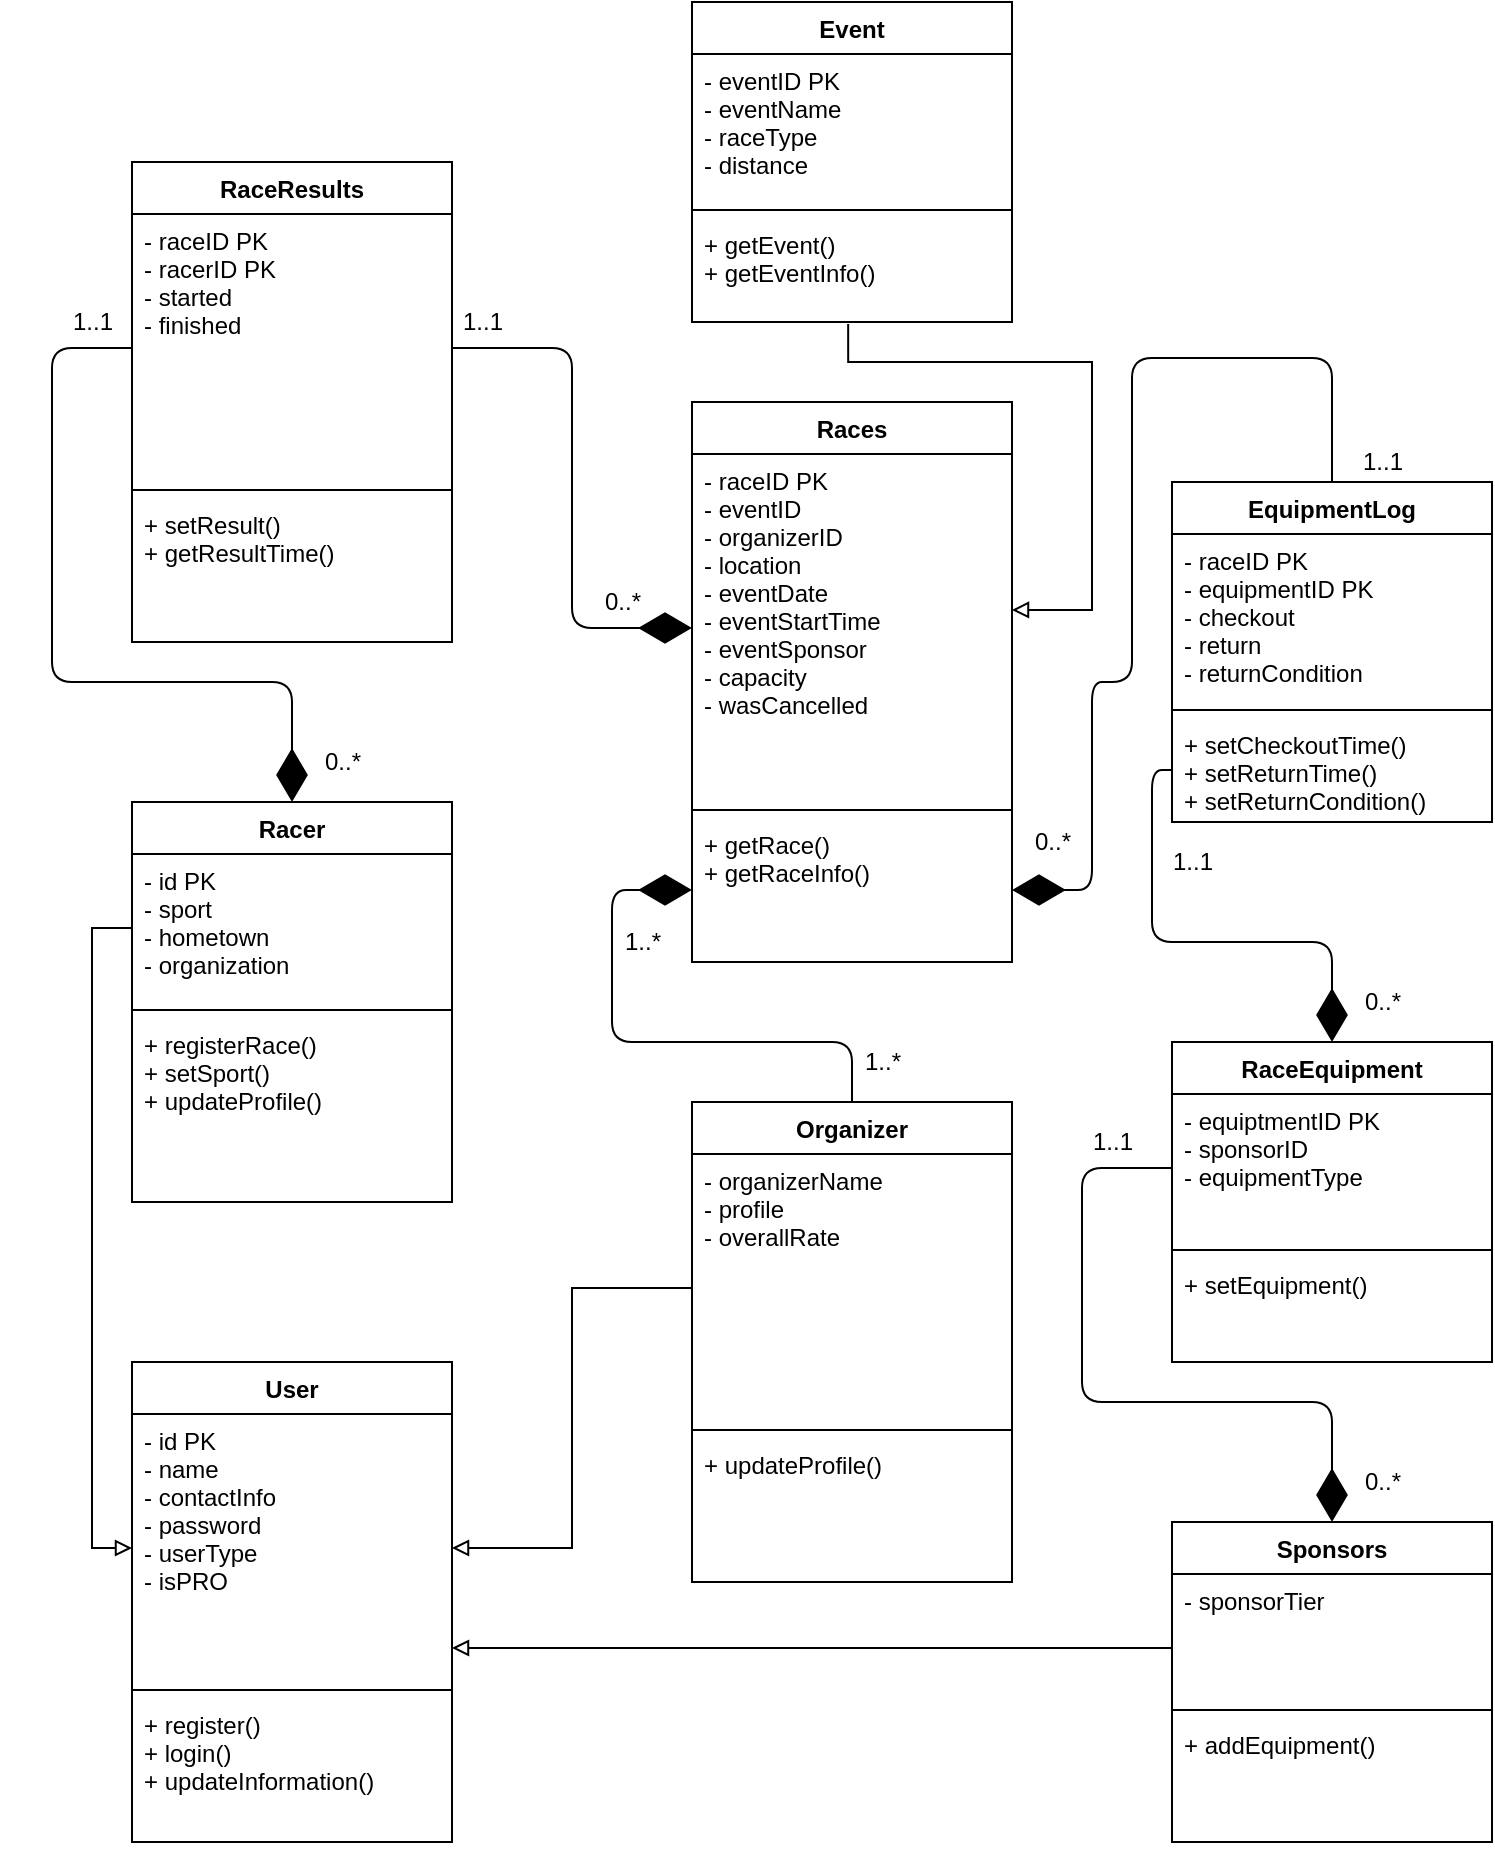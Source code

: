 <mxfile version="14.6.3" type="github">
  <diagram id="riP2jQ445FYhBNn3BrRA" name="Page-1">
    <mxGraphModel dx="1422" dy="882" grid="1" gridSize="10" guides="1" tooltips="1" connect="1" arrows="1" fold="1" page="1" pageScale="1" pageWidth="850" pageHeight="1100" math="0" shadow="0">
      <root>
        <mxCell id="0" />
        <mxCell id="1" parent="0" />
        <mxCell id="O3PNTl9uKQdWFFmynqRc-1" value="Racer" style="swimlane;fontStyle=1;align=center;verticalAlign=top;childLayout=stackLayout;horizontal=1;startSize=26;horizontalStack=0;resizeParent=1;resizeParentMax=0;resizeLast=0;collapsible=1;marginBottom=0;" parent="1" vertex="1">
          <mxGeometry x="80" y="480" width="160" height="200" as="geometry" />
        </mxCell>
        <mxCell id="O3PNTl9uKQdWFFmynqRc-2" value="- id PK&#xa;- sport&#xa;- hometown&#xa;- organization" style="text;strokeColor=none;fillColor=none;align=left;verticalAlign=top;spacingLeft=4;spacingRight=4;overflow=hidden;rotatable=0;points=[[0,0.5],[1,0.5]];portConstraint=eastwest;" parent="O3PNTl9uKQdWFFmynqRc-1" vertex="1">
          <mxGeometry y="26" width="160" height="74" as="geometry" />
        </mxCell>
        <mxCell id="O3PNTl9uKQdWFFmynqRc-3" value="" style="line;strokeWidth=1;fillColor=none;align=left;verticalAlign=middle;spacingTop=-1;spacingLeft=3;spacingRight=3;rotatable=0;labelPosition=right;points=[];portConstraint=eastwest;" parent="O3PNTl9uKQdWFFmynqRc-1" vertex="1">
          <mxGeometry y="100" width="160" height="8" as="geometry" />
        </mxCell>
        <mxCell id="O3PNTl9uKQdWFFmynqRc-4" value="+ registerRace()&#xa;+ setSport()&#xa;+ updateProfile()" style="text;strokeColor=none;fillColor=none;align=left;verticalAlign=top;spacingLeft=4;spacingRight=4;overflow=hidden;rotatable=0;points=[[0,0.5],[1,0.5]];portConstraint=eastwest;" parent="O3PNTl9uKQdWFFmynqRc-1" vertex="1">
          <mxGeometry y="108" width="160" height="92" as="geometry" />
        </mxCell>
        <mxCell id="O3PNTl9uKQdWFFmynqRc-5" value="Organizer" style="swimlane;fontStyle=1;align=center;verticalAlign=top;childLayout=stackLayout;horizontal=1;startSize=26;horizontalStack=0;resizeParent=1;resizeParentMax=0;resizeLast=0;collapsible=1;marginBottom=0;" parent="1" vertex="1">
          <mxGeometry x="360" y="630" width="160" height="240" as="geometry" />
        </mxCell>
        <mxCell id="O3PNTl9uKQdWFFmynqRc-6" value="- organizerName&#xa;- profile&#xa;- overallRate" style="text;strokeColor=none;fillColor=none;align=left;verticalAlign=top;spacingLeft=4;spacingRight=4;overflow=hidden;rotatable=0;points=[[0,0.5],[1,0.5]];portConstraint=eastwest;" parent="O3PNTl9uKQdWFFmynqRc-5" vertex="1">
          <mxGeometry y="26" width="160" height="134" as="geometry" />
        </mxCell>
        <mxCell id="O3PNTl9uKQdWFFmynqRc-7" value="" style="line;strokeWidth=1;fillColor=none;align=left;verticalAlign=middle;spacingTop=-1;spacingLeft=3;spacingRight=3;rotatable=0;labelPosition=right;points=[];portConstraint=eastwest;" parent="O3PNTl9uKQdWFFmynqRc-5" vertex="1">
          <mxGeometry y="160" width="160" height="8" as="geometry" />
        </mxCell>
        <mxCell id="O3PNTl9uKQdWFFmynqRc-8" value="+ updateProfile()" style="text;strokeColor=none;fillColor=none;align=left;verticalAlign=top;spacingLeft=4;spacingRight=4;overflow=hidden;rotatable=0;points=[[0,0.5],[1,0.5]];portConstraint=eastwest;" parent="O3PNTl9uKQdWFFmynqRc-5" vertex="1">
          <mxGeometry y="168" width="160" height="72" as="geometry" />
        </mxCell>
        <mxCell id="YpJQnRrANQLxDz62wEku-1" value="Races" style="swimlane;fontStyle=1;align=center;verticalAlign=top;childLayout=stackLayout;horizontal=1;startSize=26;horizontalStack=0;resizeParent=1;resizeParentMax=0;resizeLast=0;collapsible=1;marginBottom=0;" vertex="1" parent="1">
          <mxGeometry x="360" y="280" width="160" height="280" as="geometry" />
        </mxCell>
        <mxCell id="YpJQnRrANQLxDz62wEku-2" value="- raceID PK&#xa;- eventID &#xa;- organizerID&#xa;- location&#xa;- eventDate&#xa;- eventStartTime&#xa;- eventSponsor&#xa;- capacity&#xa;- wasCancelled" style="text;strokeColor=none;fillColor=none;align=left;verticalAlign=top;spacingLeft=4;spacingRight=4;overflow=hidden;rotatable=0;points=[[0,0.5],[1,0.5]];portConstraint=eastwest;" vertex="1" parent="YpJQnRrANQLxDz62wEku-1">
          <mxGeometry y="26" width="160" height="174" as="geometry" />
        </mxCell>
        <mxCell id="YpJQnRrANQLxDz62wEku-3" value="" style="line;strokeWidth=1;fillColor=none;align=left;verticalAlign=middle;spacingTop=-1;spacingLeft=3;spacingRight=3;rotatable=0;labelPosition=right;points=[];portConstraint=eastwest;" vertex="1" parent="YpJQnRrANQLxDz62wEku-1">
          <mxGeometry y="200" width="160" height="8" as="geometry" />
        </mxCell>
        <mxCell id="YpJQnRrANQLxDz62wEku-4" value="+ getRace()&#xa;+ getRaceInfo()" style="text;strokeColor=none;fillColor=none;align=left;verticalAlign=top;spacingLeft=4;spacingRight=4;overflow=hidden;rotatable=0;points=[[0,0.5],[1,0.5]];portConstraint=eastwest;" vertex="1" parent="YpJQnRrANQLxDz62wEku-1">
          <mxGeometry y="208" width="160" height="72" as="geometry" />
        </mxCell>
        <mxCell id="YpJQnRrANQLxDz62wEku-5" value="Event" style="swimlane;fontStyle=1;align=center;verticalAlign=top;childLayout=stackLayout;horizontal=1;startSize=26;horizontalStack=0;resizeParent=1;resizeParentMax=0;resizeLast=0;collapsible=1;marginBottom=0;" vertex="1" parent="1">
          <mxGeometry x="360" y="80" width="160" height="160" as="geometry" />
        </mxCell>
        <mxCell id="YpJQnRrANQLxDz62wEku-6" value="- eventID PK&#xa;- eventName&#xa;- raceType&#xa;- distance" style="text;strokeColor=none;fillColor=none;align=left;verticalAlign=top;spacingLeft=4;spacingRight=4;overflow=hidden;rotatable=0;points=[[0,0.5],[1,0.5]];portConstraint=eastwest;" vertex="1" parent="YpJQnRrANQLxDz62wEku-5">
          <mxGeometry y="26" width="160" height="74" as="geometry" />
        </mxCell>
        <mxCell id="YpJQnRrANQLxDz62wEku-7" value="" style="line;strokeWidth=1;fillColor=none;align=left;verticalAlign=middle;spacingTop=-1;spacingLeft=3;spacingRight=3;rotatable=0;labelPosition=right;points=[];portConstraint=eastwest;" vertex="1" parent="YpJQnRrANQLxDz62wEku-5">
          <mxGeometry y="100" width="160" height="8" as="geometry" />
        </mxCell>
        <mxCell id="YpJQnRrANQLxDz62wEku-8" value="+ getEvent()&#xa;+ getEventInfo()" style="text;strokeColor=none;fillColor=none;align=left;verticalAlign=top;spacingLeft=4;spacingRight=4;overflow=hidden;rotatable=0;points=[[0,0.5],[1,0.5]];portConstraint=eastwest;" vertex="1" parent="YpJQnRrANQLxDz62wEku-5">
          <mxGeometry y="108" width="160" height="52" as="geometry" />
        </mxCell>
        <mxCell id="YpJQnRrANQLxDz62wEku-9" value="RaceResults" style="swimlane;fontStyle=1;align=center;verticalAlign=top;childLayout=stackLayout;horizontal=1;startSize=26;horizontalStack=0;resizeParent=1;resizeParentMax=0;resizeLast=0;collapsible=1;marginBottom=0;" vertex="1" parent="1">
          <mxGeometry x="80" y="160" width="160" height="240" as="geometry" />
        </mxCell>
        <mxCell id="YpJQnRrANQLxDz62wEku-10" value="- raceID PK&#xa;- racerID PK&#xa;- started&#xa;- finished" style="text;strokeColor=none;fillColor=none;align=left;verticalAlign=top;spacingLeft=4;spacingRight=4;overflow=hidden;rotatable=0;points=[[0,0.5],[1,0.5]];portConstraint=eastwest;" vertex="1" parent="YpJQnRrANQLxDz62wEku-9">
          <mxGeometry y="26" width="160" height="134" as="geometry" />
        </mxCell>
        <mxCell id="YpJQnRrANQLxDz62wEku-11" value="" style="line;strokeWidth=1;fillColor=none;align=left;verticalAlign=middle;spacingTop=-1;spacingLeft=3;spacingRight=3;rotatable=0;labelPosition=right;points=[];portConstraint=eastwest;" vertex="1" parent="YpJQnRrANQLxDz62wEku-9">
          <mxGeometry y="160" width="160" height="8" as="geometry" />
        </mxCell>
        <mxCell id="YpJQnRrANQLxDz62wEku-12" value="+ setResult()&#xa;+ getResultTime()" style="text;strokeColor=none;fillColor=none;align=left;verticalAlign=top;spacingLeft=4;spacingRight=4;overflow=hidden;rotatable=0;points=[[0,0.5],[1,0.5]];portConstraint=eastwest;" vertex="1" parent="YpJQnRrANQLxDz62wEku-9">
          <mxGeometry y="168" width="160" height="72" as="geometry" />
        </mxCell>
        <mxCell id="YpJQnRrANQLxDz62wEku-13" value="RaceEquipment" style="swimlane;fontStyle=1;align=center;verticalAlign=top;childLayout=stackLayout;horizontal=1;startSize=26;horizontalStack=0;resizeParent=1;resizeParentMax=0;resizeLast=0;collapsible=1;marginBottom=0;" vertex="1" parent="1">
          <mxGeometry x="600" y="600" width="160" height="160" as="geometry" />
        </mxCell>
        <mxCell id="YpJQnRrANQLxDz62wEku-14" value="- equiptmentID PK &#xa;- sponsorID&#xa;- equipmentType" style="text;strokeColor=none;fillColor=none;align=left;verticalAlign=top;spacingLeft=4;spacingRight=4;overflow=hidden;rotatable=0;points=[[0,0.5],[1,0.5]];portConstraint=eastwest;" vertex="1" parent="YpJQnRrANQLxDz62wEku-13">
          <mxGeometry y="26" width="160" height="74" as="geometry" />
        </mxCell>
        <mxCell id="YpJQnRrANQLxDz62wEku-15" value="" style="line;strokeWidth=1;fillColor=none;align=left;verticalAlign=middle;spacingTop=-1;spacingLeft=3;spacingRight=3;rotatable=0;labelPosition=right;points=[];portConstraint=eastwest;" vertex="1" parent="YpJQnRrANQLxDz62wEku-13">
          <mxGeometry y="100" width="160" height="8" as="geometry" />
        </mxCell>
        <mxCell id="YpJQnRrANQLxDz62wEku-16" value="+ setEquipment()" style="text;strokeColor=none;fillColor=none;align=left;verticalAlign=top;spacingLeft=4;spacingRight=4;overflow=hidden;rotatable=0;points=[[0,0.5],[1,0.5]];portConstraint=eastwest;" vertex="1" parent="YpJQnRrANQLxDz62wEku-13">
          <mxGeometry y="108" width="160" height="52" as="geometry" />
        </mxCell>
        <mxCell id="YpJQnRrANQLxDz62wEku-17" value="Sponsors" style="swimlane;fontStyle=1;align=center;verticalAlign=top;childLayout=stackLayout;horizontal=1;startSize=26;horizontalStack=0;resizeParent=1;resizeParentMax=0;resizeLast=0;collapsible=1;marginBottom=0;" vertex="1" parent="1">
          <mxGeometry x="600" y="840" width="160" height="160" as="geometry" />
        </mxCell>
        <mxCell id="YpJQnRrANQLxDz62wEku-18" value="- sponsorTier" style="text;strokeColor=none;fillColor=none;align=left;verticalAlign=top;spacingLeft=4;spacingRight=4;overflow=hidden;rotatable=0;points=[[0,0.5],[1,0.5]];portConstraint=eastwest;" vertex="1" parent="YpJQnRrANQLxDz62wEku-17">
          <mxGeometry y="26" width="160" height="64" as="geometry" />
        </mxCell>
        <mxCell id="YpJQnRrANQLxDz62wEku-19" value="" style="line;strokeWidth=1;fillColor=none;align=left;verticalAlign=middle;spacingTop=-1;spacingLeft=3;spacingRight=3;rotatable=0;labelPosition=right;points=[];portConstraint=eastwest;" vertex="1" parent="YpJQnRrANQLxDz62wEku-17">
          <mxGeometry y="90" width="160" height="8" as="geometry" />
        </mxCell>
        <mxCell id="YpJQnRrANQLxDz62wEku-20" value="+ addEquipment()" style="text;strokeColor=none;fillColor=none;align=left;verticalAlign=top;spacingLeft=4;spacingRight=4;overflow=hidden;rotatable=0;points=[[0,0.5],[1,0.5]];portConstraint=eastwest;" vertex="1" parent="YpJQnRrANQLxDz62wEku-17">
          <mxGeometry y="98" width="160" height="62" as="geometry" />
        </mxCell>
        <mxCell id="YpJQnRrANQLxDz62wEku-21" value="EquipmentLog" style="swimlane;fontStyle=1;align=center;verticalAlign=top;childLayout=stackLayout;horizontal=1;startSize=26;horizontalStack=0;resizeParent=1;resizeParentMax=0;resizeLast=0;collapsible=1;marginBottom=0;" vertex="1" parent="1">
          <mxGeometry x="600" y="320" width="160" height="170" as="geometry" />
        </mxCell>
        <mxCell id="YpJQnRrANQLxDz62wEku-22" value="- raceID PK&#xa;- equipmentID PK&#xa;- checkout&#xa;- return&#xa;- returnCondition" style="text;strokeColor=none;fillColor=none;align=left;verticalAlign=top;spacingLeft=4;spacingRight=4;overflow=hidden;rotatable=0;points=[[0,0.5],[1,0.5]];portConstraint=eastwest;" vertex="1" parent="YpJQnRrANQLxDz62wEku-21">
          <mxGeometry y="26" width="160" height="84" as="geometry" />
        </mxCell>
        <mxCell id="YpJQnRrANQLxDz62wEku-23" value="" style="line;strokeWidth=1;fillColor=none;align=left;verticalAlign=middle;spacingTop=-1;spacingLeft=3;spacingRight=3;rotatable=0;labelPosition=right;points=[];portConstraint=eastwest;" vertex="1" parent="YpJQnRrANQLxDz62wEku-21">
          <mxGeometry y="110" width="160" height="8" as="geometry" />
        </mxCell>
        <mxCell id="YpJQnRrANQLxDz62wEku-24" value="+ setCheckoutTime()&#xa;+ setReturnTime()&#xa;+ setReturnCondition()" style="text;strokeColor=none;fillColor=none;align=left;verticalAlign=top;spacingLeft=4;spacingRight=4;overflow=hidden;rotatable=0;points=[[0,0.5],[1,0.5]];portConstraint=eastwest;" vertex="1" parent="YpJQnRrANQLxDz62wEku-21">
          <mxGeometry y="118" width="160" height="52" as="geometry" />
        </mxCell>
        <mxCell id="YpJQnRrANQLxDz62wEku-26" value="" style="endArrow=diamondThin;endFill=1;endSize=24;html=1;exitX=0;exitY=0.5;exitDx=0;exitDy=0;" edge="1" parent="1" source="YpJQnRrANQLxDz62wEku-10" target="O3PNTl9uKQdWFFmynqRc-1">
          <mxGeometry width="160" relative="1" as="geometry">
            <mxPoint x="140" y="400" as="sourcePoint" />
            <mxPoint x="280" y="630" as="targetPoint" />
            <Array as="points">
              <mxPoint x="40" y="253" />
              <mxPoint x="40" y="420" />
              <mxPoint x="160" y="420" />
            </Array>
          </mxGeometry>
        </mxCell>
        <mxCell id="YpJQnRrANQLxDz62wEku-27" value="0..*" style="text;html=1;align=center;verticalAlign=middle;resizable=0;points=[];autosize=1;strokeColor=none;" vertex="1" parent="1">
          <mxGeometry x="170" y="450" width="30" height="20" as="geometry" />
        </mxCell>
        <mxCell id="YpJQnRrANQLxDz62wEku-28" value="User" style="swimlane;fontStyle=1;align=center;verticalAlign=top;childLayout=stackLayout;horizontal=1;startSize=26;horizontalStack=0;resizeParent=1;resizeParentMax=0;resizeLast=0;collapsible=1;marginBottom=0;" vertex="1" parent="1">
          <mxGeometry x="80" y="760" width="160" height="240" as="geometry" />
        </mxCell>
        <mxCell id="YpJQnRrANQLxDz62wEku-29" value="- id PK&#xa;- name&#xa;- contactInfo&#xa;- password&#xa;- userType&#xa;- isPRO" style="text;strokeColor=none;fillColor=none;align=left;verticalAlign=top;spacingLeft=4;spacingRight=4;overflow=hidden;rotatable=0;points=[[0,0.5],[1,0.5]];portConstraint=eastwest;" vertex="1" parent="YpJQnRrANQLxDz62wEku-28">
          <mxGeometry y="26" width="160" height="134" as="geometry" />
        </mxCell>
        <mxCell id="YpJQnRrANQLxDz62wEku-30" value="" style="line;strokeWidth=1;fillColor=none;align=left;verticalAlign=middle;spacingTop=-1;spacingLeft=3;spacingRight=3;rotatable=0;labelPosition=right;points=[];portConstraint=eastwest;" vertex="1" parent="YpJQnRrANQLxDz62wEku-28">
          <mxGeometry y="160" width="160" height="8" as="geometry" />
        </mxCell>
        <mxCell id="YpJQnRrANQLxDz62wEku-31" value="+ register()&#xa;+ login()&#xa;+ updateInformation()" style="text;strokeColor=none;fillColor=none;align=left;verticalAlign=top;spacingLeft=4;spacingRight=4;overflow=hidden;rotatable=0;points=[[0,0.5],[1,0.5]];portConstraint=eastwest;" vertex="1" parent="YpJQnRrANQLxDz62wEku-28">
          <mxGeometry y="168" width="160" height="72" as="geometry" />
        </mxCell>
        <mxCell id="YpJQnRrANQLxDz62wEku-46" style="edgeStyle=orthogonalEdgeStyle;rounded=0;orthogonalLoop=1;jettySize=auto;html=1;exitX=0;exitY=0.5;exitDx=0;exitDy=0;endArrow=block;endFill=0;strokeWidth=1;entryX=0;entryY=0.5;entryDx=0;entryDy=0;" edge="1" parent="1" source="O3PNTl9uKQdWFFmynqRc-2" target="YpJQnRrANQLxDz62wEku-29">
          <mxGeometry relative="1" as="geometry">
            <mxPoint x="20" y="560" as="targetPoint" />
          </mxGeometry>
        </mxCell>
        <mxCell id="YpJQnRrANQLxDz62wEku-47" style="edgeStyle=orthogonalEdgeStyle;rounded=0;orthogonalLoop=1;jettySize=auto;html=1;endArrow=block;endFill=0;strokeWidth=1;entryX=1;entryY=0.5;entryDx=0;entryDy=0;" edge="1" parent="1" source="O3PNTl9uKQdWFFmynqRc-6" target="YpJQnRrANQLxDz62wEku-29">
          <mxGeometry relative="1" as="geometry">
            <mxPoint x="284" y="950" as="targetPoint" />
            <mxPoint x="284" y="640" as="sourcePoint" />
          </mxGeometry>
        </mxCell>
        <mxCell id="YpJQnRrANQLxDz62wEku-48" style="edgeStyle=orthogonalEdgeStyle;rounded=0;orthogonalLoop=1;jettySize=auto;html=1;endArrow=block;endFill=0;strokeWidth=1;" edge="1" parent="1" source="YpJQnRrANQLxDz62wEku-18" target="YpJQnRrANQLxDz62wEku-29">
          <mxGeometry relative="1" as="geometry">
            <mxPoint x="233" y="890" as="targetPoint" />
            <mxPoint x="490" y="890" as="sourcePoint" />
            <Array as="points">
              <mxPoint x="300" y="903" />
              <mxPoint x="300" y="903" />
            </Array>
          </mxGeometry>
        </mxCell>
        <mxCell id="YpJQnRrANQLxDz62wEku-49" value="1..1" style="text;html=1;align=center;verticalAlign=middle;resizable=0;points=[];autosize=1;strokeColor=none;" vertex="1" parent="1">
          <mxGeometry x="40" y="230" width="40" height="20" as="geometry" />
        </mxCell>
        <mxCell id="YpJQnRrANQLxDz62wEku-51" value="0..*" style="text;html=1;align=center;verticalAlign=middle;resizable=0;points=[];autosize=1;strokeColor=none;" vertex="1" parent="1">
          <mxGeometry x="310" y="370" width="30" height="20" as="geometry" />
        </mxCell>
        <mxCell id="YpJQnRrANQLxDz62wEku-52" value="1..1" style="text;html=1;align=center;verticalAlign=middle;resizable=0;points=[];autosize=1;strokeColor=none;" vertex="1" parent="1">
          <mxGeometry x="235" y="230" width="40" height="20" as="geometry" />
        </mxCell>
        <mxCell id="YpJQnRrANQLxDz62wEku-53" style="edgeStyle=orthogonalEdgeStyle;rounded=0;orthogonalLoop=1;jettySize=auto;html=1;endArrow=block;endFill=0;strokeWidth=1;exitX=0.488;exitY=1.019;exitDx=0;exitDy=0;exitPerimeter=0;entryX=1;entryY=0.448;entryDx=0;entryDy=0;entryPerimeter=0;" edge="1" parent="1" source="YpJQnRrANQLxDz62wEku-8" target="YpJQnRrANQLxDz62wEku-2">
          <mxGeometry relative="1" as="geometry">
            <mxPoint x="560" y="410" as="targetPoint" />
            <mxPoint x="890" y="440" as="sourcePoint" />
            <Array as="points">
              <mxPoint x="438" y="260" />
              <mxPoint x="560" y="260" />
              <mxPoint x="560" y="384" />
            </Array>
          </mxGeometry>
        </mxCell>
        <mxCell id="YpJQnRrANQLxDz62wEku-57" value="" style="endArrow=diamondThin;endFill=1;endSize=24;html=1;exitX=1;exitY=0.5;exitDx=0;exitDy=0;entryX=0;entryY=0.5;entryDx=0;entryDy=0;" edge="1" parent="1" source="YpJQnRrANQLxDz62wEku-10" target="YpJQnRrANQLxDz62wEku-2">
          <mxGeometry width="160" relative="1" as="geometry">
            <mxPoint x="90" y="263" as="sourcePoint" />
            <mxPoint x="170" y="490" as="targetPoint" />
            <Array as="points">
              <mxPoint x="300" y="253" />
              <mxPoint x="300" y="393" />
            </Array>
          </mxGeometry>
        </mxCell>
        <mxCell id="YpJQnRrANQLxDz62wEku-58" value="" style="endArrow=diamondThin;endFill=1;endSize=24;html=1;exitX=0.5;exitY=0;exitDx=0;exitDy=0;entryX=0;entryY=0.5;entryDx=0;entryDy=0;" edge="1" parent="1" source="O3PNTl9uKQdWFFmynqRc-5" target="YpJQnRrANQLxDz62wEku-4">
          <mxGeometry width="160" relative="1" as="geometry">
            <mxPoint x="250" y="480" as="sourcePoint" />
            <mxPoint x="370" y="620" as="targetPoint" />
            <Array as="points">
              <mxPoint x="440" y="600" />
              <mxPoint x="320" y="600" />
              <mxPoint x="320" y="524" />
            </Array>
          </mxGeometry>
        </mxCell>
        <mxCell id="YpJQnRrANQLxDz62wEku-59" value="1..*" style="text;html=1;align=center;verticalAlign=middle;resizable=0;points=[];autosize=1;strokeColor=none;" vertex="1" parent="1">
          <mxGeometry x="320" y="540" width="30" height="20" as="geometry" />
        </mxCell>
        <mxCell id="YpJQnRrANQLxDz62wEku-60" value="1..*" style="text;html=1;align=center;verticalAlign=middle;resizable=0;points=[];autosize=1;strokeColor=none;" vertex="1" parent="1">
          <mxGeometry x="440" y="600" width="30" height="20" as="geometry" />
        </mxCell>
        <mxCell id="YpJQnRrANQLxDz62wEku-61" value="" style="endArrow=diamondThin;endFill=1;endSize=24;html=1;entryX=0.5;entryY=0;entryDx=0;entryDy=0;exitX=0;exitY=0.5;exitDx=0;exitDy=0;" edge="1" parent="1" source="YpJQnRrANQLxDz62wEku-24" target="YpJQnRrANQLxDz62wEku-13">
          <mxGeometry width="160" relative="1" as="geometry">
            <mxPoint x="680" y="530" as="sourcePoint" />
            <mxPoint x="860" y="514" as="targetPoint" />
            <Array as="points">
              <mxPoint x="590" y="464" />
              <mxPoint x="590" y="550" />
              <mxPoint x="630" y="550" />
              <mxPoint x="680" y="550" />
            </Array>
          </mxGeometry>
        </mxCell>
        <mxCell id="YpJQnRrANQLxDz62wEku-62" value="1..1" style="text;html=1;align=center;verticalAlign=middle;resizable=0;points=[];autosize=1;strokeColor=none;" vertex="1" parent="1">
          <mxGeometry x="590" y="500" width="40" height="20" as="geometry" />
        </mxCell>
        <mxCell id="YpJQnRrANQLxDz62wEku-63" value="0..*" style="text;html=1;align=center;verticalAlign=middle;resizable=0;points=[];autosize=1;strokeColor=none;" vertex="1" parent="1">
          <mxGeometry x="690" y="570" width="30" height="20" as="geometry" />
        </mxCell>
        <mxCell id="YpJQnRrANQLxDz62wEku-64" value="" style="endArrow=diamondThin;endFill=1;endSize=24;html=1;exitX=0;exitY=0.5;exitDx=0;exitDy=0;entryX=0.5;entryY=0;entryDx=0;entryDy=0;" edge="1" parent="1" source="YpJQnRrANQLxDz62wEku-14" target="YpJQnRrANQLxDz62wEku-17">
          <mxGeometry width="160" relative="1" as="geometry">
            <mxPoint x="585" y="690" as="sourcePoint" />
            <mxPoint x="690" y="790" as="targetPoint" />
            <Array as="points">
              <mxPoint x="555" y="663" />
              <mxPoint x="555" y="780" />
              <mxPoint x="680" y="780" />
            </Array>
          </mxGeometry>
        </mxCell>
        <mxCell id="YpJQnRrANQLxDz62wEku-65" value="0..*" style="text;html=1;align=center;verticalAlign=middle;resizable=0;points=[];autosize=1;strokeColor=none;" vertex="1" parent="1">
          <mxGeometry x="690" y="810" width="30" height="20" as="geometry" />
        </mxCell>
        <mxCell id="YpJQnRrANQLxDz62wEku-66" value="1..1" style="text;html=1;align=center;verticalAlign=middle;resizable=0;points=[];autosize=1;strokeColor=none;" vertex="1" parent="1">
          <mxGeometry x="550" y="640" width="40" height="20" as="geometry" />
        </mxCell>
        <mxCell id="YpJQnRrANQLxDz62wEku-67" value="" style="endArrow=diamondThin;endFill=1;endSize=24;html=1;entryX=1;entryY=0.5;entryDx=0;entryDy=0;exitX=0.5;exitY=0;exitDx=0;exitDy=0;" edge="1" parent="1" source="YpJQnRrANQLxDz62wEku-21" target="YpJQnRrANQLxDz62wEku-4">
          <mxGeometry width="160" relative="1" as="geometry">
            <mxPoint x="610" y="172" as="sourcePoint" />
            <mxPoint x="690" y="308" as="targetPoint" />
            <Array as="points">
              <mxPoint x="680" y="258" />
              <mxPoint x="580" y="258" />
              <mxPoint x="580" y="420" />
              <mxPoint x="560" y="420" />
              <mxPoint x="560" y="524" />
            </Array>
          </mxGeometry>
        </mxCell>
        <mxCell id="YpJQnRrANQLxDz62wEku-68" value="0..*&lt;span style=&quot;color: rgba(0 , 0 , 0 , 0) ; font-family: monospace ; font-size: 0px&quot;&gt;%3CmxGraphModel%3E%3Croot%3E%3CmxCell%20id%3D%220%22%2F%3E%3CmxCell%20id%3D%221%22%20parent%3D%220%22%2F%3E%3CmxCell%20id%3D%222%22%20value%3D%221..1%22%20style%3D%22text%3Bhtml%3D1%3Balign%3Dcenter%3BverticalAlign%3Dmiddle%3Bresizable%3D0%3Bpoints%3D%5B%5D%3Bautosize%3D1%3BstrokeColor%3Dnone%3B%22%20vertex%3D%221%22%20parent%3D%221%22%3E%3CmxGeometry%20x%3D%22590%22%20y%3D%22500%22%20width%3D%2240%22%20height%3D%2220%22%20as%3D%22geometry%22%2F%3E%3C%2FmxCell%3E%3C%2Froot%3E%3C%2FmxGraphModel%3E&lt;/span&gt;" style="text;html=1;align=center;verticalAlign=middle;resizable=0;points=[];autosize=1;strokeColor=none;" vertex="1" parent="1">
          <mxGeometry x="525" y="490" width="30" height="20" as="geometry" />
        </mxCell>
        <mxCell id="YpJQnRrANQLxDz62wEku-69" value="1..1" style="text;html=1;align=center;verticalAlign=middle;resizable=0;points=[];autosize=1;strokeColor=none;" vertex="1" parent="1">
          <mxGeometry x="685" y="300" width="40" height="20" as="geometry" />
        </mxCell>
      </root>
    </mxGraphModel>
  </diagram>
</mxfile>
